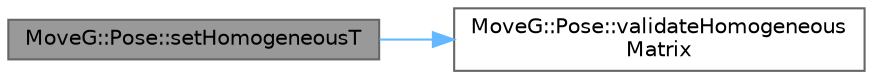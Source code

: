 digraph "MoveG::Pose::setHomogeneousT"
{
 // INTERACTIVE_SVG=YES
 // LATEX_PDF_SIZE
  bgcolor="transparent";
  edge [fontname=Helvetica,fontsize=10,labelfontname=Helvetica,labelfontsize=10];
  node [fontname=Helvetica,fontsize=10,shape=box,height=0.2,width=0.4];
  rankdir="LR";
  Node1 [id="Node000001",label="MoveG::Pose::setHomogeneousT",height=0.2,width=0.4,color="gray40", fillcolor="grey60", style="filled", fontcolor="black",tooltip="Sets the homogeneous transformation matrix."];
  Node1 -> Node2 [id="edge1_Node000001_Node000002",color="steelblue1",style="solid",tooltip=" "];
  Node2 [id="Node000002",label="MoveG::Pose::validateHomogeneous\lMatrix",height=0.2,width=0.4,color="grey40", fillcolor="white", style="filled",URL="$classMoveG_1_1Pose.html#a7aa4a2212ddc0a8691219b706123bf9b",tooltip="Validates a homogeneous transformation matrix."];
}
